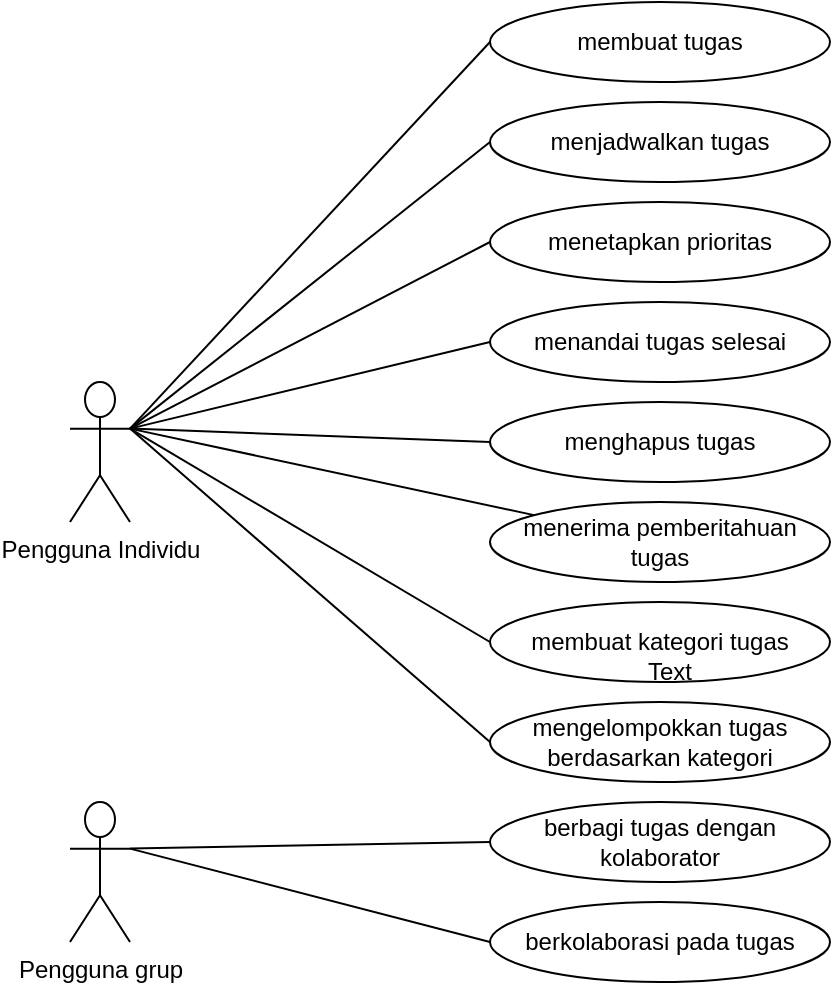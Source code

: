 <mxfile version="22.1.3" type="github">
  <diagram name="Halaman-1" id="dOvCnn6dfHAXUhDHsElV">
    <mxGraphModel dx="836" dy="446" grid="1" gridSize="10" guides="1" tooltips="1" connect="1" arrows="1" fold="1" page="1" pageScale="1" pageWidth="827" pageHeight="1169" math="0" shadow="0">
      <root>
        <mxCell id="0" />
        <mxCell id="1" parent="0" />
        <mxCell id="nFhirQZ1xrF1Uz-C_Xr7-2" value="&lt;font style=&quot;font-size: 12px;&quot;&gt;Pengguna Individu&lt;/font&gt;" style="shape=umlActor;verticalLabelPosition=bottom;verticalAlign=top;html=1;outlineConnect=0;" parent="1" vertex="1">
          <mxGeometry x="100" y="230" width="30" height="70" as="geometry" />
        </mxCell>
        <mxCell id="nFhirQZ1xrF1Uz-C_Xr7-6" value="membuat tugas" style="ellipse;whiteSpace=wrap;html=1;" parent="1" vertex="1">
          <mxGeometry x="310" y="40" width="170" height="40" as="geometry" />
        </mxCell>
        <mxCell id="nFhirQZ1xrF1Uz-C_Xr7-8" value="menjadwalkan tugas" style="ellipse;whiteSpace=wrap;html=1;" parent="1" vertex="1">
          <mxGeometry x="310" y="90" width="170" height="40" as="geometry" />
        </mxCell>
        <mxCell id="nFhirQZ1xrF1Uz-C_Xr7-9" value="menetapkan prioritas" style="ellipse;whiteSpace=wrap;html=1;" parent="1" vertex="1">
          <mxGeometry x="310" y="140" width="170" height="40" as="geometry" />
        </mxCell>
        <mxCell id="nFhirQZ1xrF1Uz-C_Xr7-10" value="menandai tugas selesai" style="ellipse;whiteSpace=wrap;html=1;" parent="1" vertex="1">
          <mxGeometry x="310" y="190" width="170" height="40" as="geometry" />
        </mxCell>
        <mxCell id="nFhirQZ1xrF1Uz-C_Xr7-12" value="menghapus tugas" style="ellipse;whiteSpace=wrap;html=1;" parent="1" vertex="1">
          <mxGeometry x="310" y="240" width="170" height="40" as="geometry" />
        </mxCell>
        <mxCell id="nFhirQZ1xrF1Uz-C_Xr7-13" value="berbagi tugas dengan kolaborator" style="ellipse;whiteSpace=wrap;html=1;" parent="1" vertex="1">
          <mxGeometry x="310" y="440" width="170" height="40" as="geometry" />
        </mxCell>
        <mxCell id="nFhirQZ1xrF1Uz-C_Xr7-14" value="membuat kategori tugas" style="ellipse;whiteSpace=wrap;html=1;" parent="1" vertex="1">
          <mxGeometry x="310" y="340" width="170" height="40" as="geometry" />
        </mxCell>
        <mxCell id="nFhirQZ1xrF1Uz-C_Xr7-15" value="mengelompokkan tugas berdasarkan kategori" style="ellipse;whiteSpace=wrap;html=1;" parent="1" vertex="1">
          <mxGeometry x="310" y="390" width="170" height="40" as="geometry" />
        </mxCell>
        <mxCell id="nFhirQZ1xrF1Uz-C_Xr7-16" value="berkolaborasi pada tugas" style="ellipse;whiteSpace=wrap;html=1;" parent="1" vertex="1">
          <mxGeometry x="310" y="490" width="170" height="40" as="geometry" />
        </mxCell>
        <mxCell id="nFhirQZ1xrF1Uz-C_Xr7-17" value="menerima pemberitahuan tugas" style="ellipse;whiteSpace=wrap;html=1;" parent="1" vertex="1">
          <mxGeometry x="310" y="290" width="170" height="40" as="geometry" />
        </mxCell>
        <mxCell id="nFhirQZ1xrF1Uz-C_Xr7-19" value="Pengguna grup" style="shape=umlActor;verticalLabelPosition=bottom;verticalAlign=top;html=1;outlineConnect=0;" parent="1" vertex="1">
          <mxGeometry x="100" y="440" width="30" height="70" as="geometry" />
        </mxCell>
        <mxCell id="nFhirQZ1xrF1Uz-C_Xr7-28" value="" style="endArrow=none;html=1;rounded=0;entryX=0;entryY=0.5;entryDx=0;entryDy=0;exitX=1;exitY=0.333;exitDx=0;exitDy=0;exitPerimeter=0;" parent="1" source="nFhirQZ1xrF1Uz-C_Xr7-2" target="nFhirQZ1xrF1Uz-C_Xr7-6" edge="1">
          <mxGeometry width="50" height="50" relative="1" as="geometry">
            <mxPoint x="130" y="250" as="sourcePoint" />
            <mxPoint x="410" y="190" as="targetPoint" />
            <Array as="points" />
          </mxGeometry>
        </mxCell>
        <mxCell id="nFhirQZ1xrF1Uz-C_Xr7-29" value="" style="endArrow=none;html=1;rounded=0;entryX=0;entryY=0.5;entryDx=0;entryDy=0;exitX=1;exitY=0.333;exitDx=0;exitDy=0;exitPerimeter=0;" parent="1" source="nFhirQZ1xrF1Uz-C_Xr7-2" target="nFhirQZ1xrF1Uz-C_Xr7-8" edge="1">
          <mxGeometry width="50" height="50" relative="1" as="geometry">
            <mxPoint x="140" y="263" as="sourcePoint" />
            <mxPoint x="320" y="70" as="targetPoint" />
            <Array as="points" />
          </mxGeometry>
        </mxCell>
        <mxCell id="nFhirQZ1xrF1Uz-C_Xr7-30" value="" style="endArrow=none;html=1;rounded=0;entryX=0;entryY=0.5;entryDx=0;entryDy=0;exitX=1;exitY=0.333;exitDx=0;exitDy=0;exitPerimeter=0;" parent="1" source="nFhirQZ1xrF1Uz-C_Xr7-2" target="nFhirQZ1xrF1Uz-C_Xr7-9" edge="1">
          <mxGeometry width="50" height="50" relative="1" as="geometry">
            <mxPoint x="120" y="373" as="sourcePoint" />
            <mxPoint x="300" y="180" as="targetPoint" />
            <Array as="points" />
          </mxGeometry>
        </mxCell>
        <mxCell id="nFhirQZ1xrF1Uz-C_Xr7-31" value="" style="endArrow=none;html=1;rounded=0;entryX=0;entryY=0.5;entryDx=0;entryDy=0;exitX=1;exitY=0.333;exitDx=0;exitDy=0;exitPerimeter=0;" parent="1" source="nFhirQZ1xrF1Uz-C_Xr7-2" target="nFhirQZ1xrF1Uz-C_Xr7-10" edge="1">
          <mxGeometry width="50" height="50" relative="1" as="geometry">
            <mxPoint x="130" y="250" as="sourcePoint" />
            <mxPoint x="300" y="250" as="targetPoint" />
            <Array as="points" />
          </mxGeometry>
        </mxCell>
        <mxCell id="nFhirQZ1xrF1Uz-C_Xr7-32" value="" style="endArrow=none;html=1;rounded=0;entryX=0;entryY=0.5;entryDx=0;entryDy=0;exitX=1;exitY=0.333;exitDx=0;exitDy=0;exitPerimeter=0;" parent="1" source="nFhirQZ1xrF1Uz-C_Xr7-2" target="nFhirQZ1xrF1Uz-C_Xr7-12" edge="1">
          <mxGeometry width="50" height="50" relative="1" as="geometry">
            <mxPoint x="150" y="423" as="sourcePoint" />
            <mxPoint x="330" y="230" as="targetPoint" />
            <Array as="points" />
          </mxGeometry>
        </mxCell>
        <mxCell id="nFhirQZ1xrF1Uz-C_Xr7-33" value="" style="endArrow=none;html=1;rounded=0;exitX=1;exitY=0.333;exitDx=0;exitDy=0;exitPerimeter=0;" parent="1" source="nFhirQZ1xrF1Uz-C_Xr7-2" target="nFhirQZ1xrF1Uz-C_Xr7-17" edge="1">
          <mxGeometry width="50" height="50" relative="1" as="geometry">
            <mxPoint x="180" y="303" as="sourcePoint" />
            <mxPoint x="360" y="110" as="targetPoint" />
            <Array as="points" />
          </mxGeometry>
        </mxCell>
        <mxCell id="nFhirQZ1xrF1Uz-C_Xr7-34" value="" style="endArrow=none;html=1;rounded=0;entryX=0;entryY=0.5;entryDx=0;entryDy=0;exitX=1;exitY=0.333;exitDx=0;exitDy=0;exitPerimeter=0;" parent="1" source="nFhirQZ1xrF1Uz-C_Xr7-2" target="nFhirQZ1xrF1Uz-C_Xr7-14" edge="1">
          <mxGeometry width="50" height="50" relative="1" as="geometry">
            <mxPoint x="130" y="250" as="sourcePoint" />
            <mxPoint x="370" y="120" as="targetPoint" />
            <Array as="points" />
          </mxGeometry>
        </mxCell>
        <mxCell id="nFhirQZ1xrF1Uz-C_Xr7-35" value="" style="endArrow=none;html=1;rounded=0;entryX=0;entryY=0.5;entryDx=0;entryDy=0;exitX=1;exitY=0.333;exitDx=0;exitDy=0;exitPerimeter=0;" parent="1" source="nFhirQZ1xrF1Uz-C_Xr7-2" target="nFhirQZ1xrF1Uz-C_Xr7-15" edge="1">
          <mxGeometry width="50" height="50" relative="1" as="geometry">
            <mxPoint x="200" y="323" as="sourcePoint" />
            <mxPoint x="380" y="130" as="targetPoint" />
            <Array as="points" />
          </mxGeometry>
        </mxCell>
        <mxCell id="nFhirQZ1xrF1Uz-C_Xr7-36" value="" style="endArrow=none;html=1;rounded=0;entryX=0;entryY=0.5;entryDx=0;entryDy=0;exitX=1;exitY=0.333;exitDx=0;exitDy=0;exitPerimeter=0;" parent="1" source="nFhirQZ1xrF1Uz-C_Xr7-19" target="nFhirQZ1xrF1Uz-C_Xr7-13" edge="1">
          <mxGeometry width="50" height="50" relative="1" as="geometry">
            <mxPoint x="210" y="333" as="sourcePoint" />
            <mxPoint x="390" y="140" as="targetPoint" />
            <Array as="points" />
          </mxGeometry>
        </mxCell>
        <mxCell id="nFhirQZ1xrF1Uz-C_Xr7-37" value="" style="endArrow=none;html=1;rounded=0;entryX=0;entryY=0.5;entryDx=0;entryDy=0;exitX=1;exitY=0.333;exitDx=0;exitDy=0;exitPerimeter=0;" parent="1" source="nFhirQZ1xrF1Uz-C_Xr7-19" target="nFhirQZ1xrF1Uz-C_Xr7-16" edge="1">
          <mxGeometry width="50" height="50" relative="1" as="geometry">
            <mxPoint x="220" y="343" as="sourcePoint" />
            <mxPoint x="400" y="150" as="targetPoint" />
            <Array as="points" />
          </mxGeometry>
        </mxCell>
        <mxCell id="mfKFpSQfdonrKX0Al0Wp-1" value="Text" style="text;html=1;strokeColor=none;fillColor=none;align=center;verticalAlign=middle;whiteSpace=wrap;rounded=0;" vertex="1" parent="1">
          <mxGeometry x="370" y="360" width="60" height="30" as="geometry" />
        </mxCell>
      </root>
    </mxGraphModel>
  </diagram>
</mxfile>
